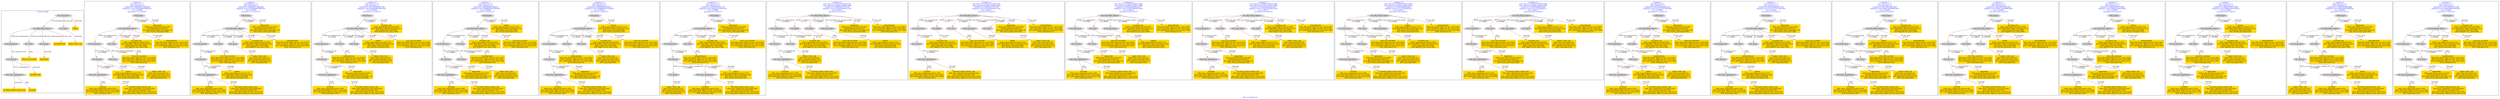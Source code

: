 digraph n0 {
fontcolor="blue"
remincross="true"
label="s08-s-17-edited.xml"
subgraph cluster_0 {
label="1-correct model"
n2[style="filled",color="white",fillcolor="lightgray",label="E12_Production1"];
n3[style="filled",color="white",fillcolor="lightgray",label="E21_Person1"];
n4[style="filled",color="white",fillcolor="lightgray",label="E82_Actor_Appellation1"];
n5[shape="plaintext",style="filled",fillcolor="gold",label="AUTHOR_URI"];
n6[style="filled",color="white",fillcolor="lightgray",label="E22_Man-Made_Object1"];
n7[style="filled",color="white",fillcolor="lightgray",label="E35_Title1"];
n8[style="filled",color="white",fillcolor="lightgray",label="E38_Image1"];
n9[shape="plaintext",style="filled",fillcolor="gold",label="DESCRIPTION"];
n10[style="filled",color="white",fillcolor="lightgray",label="E31_Document1"];
n11[style="filled",color="white",fillcolor="lightgray",label="E55_Type1"];
n12[shape="plaintext",style="filled",fillcolor="gold",label="VIDEO"];
n13[shape="plaintext",style="filled",fillcolor="gold",label="TITLE NO AUTHOR"];
n14[shape="plaintext",style="filled",fillcolor="gold",label="IMAGESRC"];
n15[shape="plaintext",style="filled",fillcolor="gold",label="VIDEO_TYPE_URI"];
n16[shape="plaintext",style="filled",fillcolor="gold",label="AUTHOR_APPELLATION_URI"];
n17[shape="plaintext",style="filled",fillcolor="gold",label="AUTHOR"];
}
subgraph cluster_1 {
label="candidate 0\nlink coherence:1.0\nnode coherence:1.0\nconfidence:0.30428544718800926\nmapping score:0.47642848239600305\ncost:13.99899\n-precision:0.71-recall:0.67"
n19[style="filled",color="white",fillcolor="lightgray",label="E12_Production1"];
n20[style="filled",color="white",fillcolor="lightgray",label="E21_Person1"];
n21[style="filled",color="white",fillcolor="lightgray",label="E55_Type1"];
n22[style="filled",color="white",fillcolor="lightgray",label="E82_Actor_Appellation1"];
n23[style="filled",color="white",fillcolor="lightgray",label="E22_Man-Made_Object1"];
n24[style="filled",color="white",fillcolor="lightgray",label="E35_Title1"];
n25[style="filled",color="white",fillcolor="lightgray",label="E38_Image1"];
n26[shape="plaintext",style="filled",fillcolor="gold",label="AUTHOR\n[E82_Actor_Appellation,label,0.339]\n[E22_Man-Made_Object,P3_has_note,0.256]\n[E73_Information_Object,P3_has_note,0.204]\n[E35_Title,label,0.201]"];
n27[shape="plaintext",style="filled",fillcolor="gold",label="AUTHOR_URI\n[E40_Legal_Body,classLink,0.678]\n[E22_Man-Made_Object,classLink,0.227]\n[E38_Image,classLink,0.049]\n[E30_Right,P3_has_note,0.046]"];
n28[shape="plaintext",style="filled",fillcolor="gold",label="DESCRIPTION\n[E22_Man-Made_Object,P3_has_note,0.301]\n[E33_Linguistic_Object,P3_has_note,0.28]\n[E73_Information_Object,P3_has_note,0.269]\n[E35_Title,label,0.15]"];
n29[shape="plaintext",style="filled",fillcolor="gold",label="VIDEO_TYPE_URI\n[E55_Type,classLink,0.47]\n[E74_Group,classLink,0.227]\n[E57_Material,classLink,0.213]\n[E55_Type,label,0.09]"];
n30[shape="plaintext",style="filled",fillcolor="gold",label="VIDEO\n[E40_Legal_Body,classLink,0.713]\n[E22_Man-Made_Object,classLink,0.218]\n[E38_Image,classLink,0.036]\n[E21_Person,classLink,0.033]"];
n31[shape="plaintext",style="filled",fillcolor="gold",label="IMAGESRC\n[E40_Legal_Body,classLink,0.593]\n[E38_Image,classLink,0.22]\n[E22_Man-Made_Object,classLink,0.16]\n[E21_Person,classLink,0.028]"];
n32[shape="plaintext",style="filled",fillcolor="gold",label="TITLE NO AUTHOR\n[E22_Man-Made_Object,P3_has_note,0.283]\n[E73_Information_Object,P3_has_note,0.252]\n[E33_Linguistic_Object,P3_has_note,0.245]\n[E35_Title,label,0.22]"];
n33[shape="plaintext",style="filled",fillcolor="gold",label="AUTHOR_APPELLATION_URI\n[E82_Actor_Appellation,classLink,0.624]\n[E21_Person,classLink,0.347]\n[E22_Man-Made_Object,P3_has_note,0.015]\n[E73_Information_Object,P3_has_note,0.013]"];
}
subgraph cluster_2 {
label="candidate 1\nlink coherence:1.0\nnode coherence:1.0\nconfidence:0.30428544718800926\nmapping score:0.47642848239600305\ncost:13.99904\n-precision:0.71-recall:0.67"
n35[style="filled",color="white",fillcolor="lightgray",label="E12_Production1"];
n36[style="filled",color="white",fillcolor="lightgray",label="E21_Person1"];
n37[style="filled",color="white",fillcolor="lightgray",label="E82_Actor_Appellation1"];
n38[style="filled",color="white",fillcolor="lightgray",label="E22_Man-Made_Object1"];
n39[style="filled",color="white",fillcolor="lightgray",label="E35_Title1"];
n40[style="filled",color="white",fillcolor="lightgray",label="E55_Type2"];
n41[style="filled",color="white",fillcolor="lightgray",label="E38_Image1"];
n42[shape="plaintext",style="filled",fillcolor="gold",label="AUTHOR\n[E82_Actor_Appellation,label,0.339]\n[E22_Man-Made_Object,P3_has_note,0.256]\n[E73_Information_Object,P3_has_note,0.204]\n[E35_Title,label,0.201]"];
n43[shape="plaintext",style="filled",fillcolor="gold",label="AUTHOR_URI\n[E40_Legal_Body,classLink,0.678]\n[E22_Man-Made_Object,classLink,0.227]\n[E38_Image,classLink,0.049]\n[E30_Right,P3_has_note,0.046]"];
n44[shape="plaintext",style="filled",fillcolor="gold",label="DESCRIPTION\n[E22_Man-Made_Object,P3_has_note,0.301]\n[E33_Linguistic_Object,P3_has_note,0.28]\n[E73_Information_Object,P3_has_note,0.269]\n[E35_Title,label,0.15]"];
n45[shape="plaintext",style="filled",fillcolor="gold",label="VIDEO_TYPE_URI\n[E55_Type,classLink,0.47]\n[E74_Group,classLink,0.227]\n[E57_Material,classLink,0.213]\n[E55_Type,label,0.09]"];
n46[shape="plaintext",style="filled",fillcolor="gold",label="VIDEO\n[E40_Legal_Body,classLink,0.713]\n[E22_Man-Made_Object,classLink,0.218]\n[E38_Image,classLink,0.036]\n[E21_Person,classLink,0.033]"];
n47[shape="plaintext",style="filled",fillcolor="gold",label="IMAGESRC\n[E40_Legal_Body,classLink,0.593]\n[E38_Image,classLink,0.22]\n[E22_Man-Made_Object,classLink,0.16]\n[E21_Person,classLink,0.028]"];
n48[shape="plaintext",style="filled",fillcolor="gold",label="TITLE NO AUTHOR\n[E22_Man-Made_Object,P3_has_note,0.283]\n[E73_Information_Object,P3_has_note,0.252]\n[E33_Linguistic_Object,P3_has_note,0.245]\n[E35_Title,label,0.22]"];
n49[shape="plaintext",style="filled",fillcolor="gold",label="AUTHOR_APPELLATION_URI\n[E82_Actor_Appellation,classLink,0.624]\n[E21_Person,classLink,0.347]\n[E22_Man-Made_Object,P3_has_note,0.015]\n[E73_Information_Object,P3_has_note,0.013]"];
}
subgraph cluster_3 {
label="candidate 10\nlink coherence:1.0\nnode coherence:1.0\nconfidence:0.27017839904567786\nmapping score:0.46505946634855927\ncost:13.99904\n-precision:0.5-recall:0.47"
n51[style="filled",color="white",fillcolor="lightgray",label="E12_Production1"];
n52[style="filled",color="white",fillcolor="lightgray",label="E21_Person1"];
n53[style="filled",color="white",fillcolor="lightgray",label="E82_Actor_Appellation1"];
n54[style="filled",color="white",fillcolor="lightgray",label="E22_Man-Made_Object1"];
n55[style="filled",color="white",fillcolor="lightgray",label="E35_Title1"];
n56[style="filled",color="white",fillcolor="lightgray",label="E55_Type2"];
n57[style="filled",color="white",fillcolor="lightgray",label="E38_Image1"];
n58[shape="plaintext",style="filled",fillcolor="gold",label="AUTHOR\n[E82_Actor_Appellation,label,0.339]\n[E22_Man-Made_Object,P3_has_note,0.256]\n[E73_Information_Object,P3_has_note,0.204]\n[E35_Title,label,0.201]"];
n59[shape="plaintext",style="filled",fillcolor="gold",label="VIDEO\n[E40_Legal_Body,classLink,0.713]\n[E22_Man-Made_Object,classLink,0.218]\n[E38_Image,classLink,0.036]\n[E21_Person,classLink,0.033]"];
n60[shape="plaintext",style="filled",fillcolor="gold",label="TITLE NO AUTHOR\n[E22_Man-Made_Object,P3_has_note,0.283]\n[E73_Information_Object,P3_has_note,0.252]\n[E33_Linguistic_Object,P3_has_note,0.245]\n[E35_Title,label,0.22]"];
n61[shape="plaintext",style="filled",fillcolor="gold",label="VIDEO_TYPE_URI\n[E55_Type,classLink,0.47]\n[E74_Group,classLink,0.227]\n[E57_Material,classLink,0.213]\n[E55_Type,label,0.09]"];
n62[shape="plaintext",style="filled",fillcolor="gold",label="IMAGESRC\n[E40_Legal_Body,classLink,0.593]\n[E38_Image,classLink,0.22]\n[E22_Man-Made_Object,classLink,0.16]\n[E21_Person,classLink,0.028]"];
n63[shape="plaintext",style="filled",fillcolor="gold",label="AUTHOR_URI\n[E40_Legal_Body,classLink,0.678]\n[E22_Man-Made_Object,classLink,0.227]\n[E38_Image,classLink,0.049]\n[E30_Right,P3_has_note,0.046]"];
n64[shape="plaintext",style="filled",fillcolor="gold",label="DESCRIPTION\n[E22_Man-Made_Object,P3_has_note,0.301]\n[E33_Linguistic_Object,P3_has_note,0.28]\n[E73_Information_Object,P3_has_note,0.269]\n[E35_Title,label,0.15]"];
n65[shape="plaintext",style="filled",fillcolor="gold",label="AUTHOR_APPELLATION_URI\n[E82_Actor_Appellation,classLink,0.624]\n[E21_Person,classLink,0.347]\n[E22_Man-Made_Object,P3_has_note,0.015]\n[E73_Information_Object,P3_has_note,0.013]"];
}
subgraph cluster_4 {
label="candidate 11\nlink coherence:1.0\nnode coherence:1.0\nconfidence:0.2696565080180815\nmapping score:0.46488550267269385\ncost:13.99899\n-precision:0.5-recall:0.47"
n67[style="filled",color="white",fillcolor="lightgray",label="E12_Production1"];
n68[style="filled",color="white",fillcolor="lightgray",label="E21_Person1"];
n69[style="filled",color="white",fillcolor="lightgray",label="E55_Type1"];
n70[style="filled",color="white",fillcolor="lightgray",label="E82_Actor_Appellation1"];
n71[style="filled",color="white",fillcolor="lightgray",label="E22_Man-Made_Object1"];
n72[style="filled",color="white",fillcolor="lightgray",label="E35_Title1"];
n73[style="filled",color="white",fillcolor="lightgray",label="E38_Image1"];
n74[shape="plaintext",style="filled",fillcolor="gold",label="AUTHOR\n[E82_Actor_Appellation,label,0.339]\n[E22_Man-Made_Object,P3_has_note,0.256]\n[E73_Information_Object,P3_has_note,0.204]\n[E35_Title,label,0.201]"];
n75[shape="plaintext",style="filled",fillcolor="gold",label="AUTHOR_URI\n[E40_Legal_Body,classLink,0.678]\n[E22_Man-Made_Object,classLink,0.227]\n[E38_Image,classLink,0.049]\n[E30_Right,P3_has_note,0.046]"];
n76[shape="plaintext",style="filled",fillcolor="gold",label="TITLE NO AUTHOR\n[E22_Man-Made_Object,P3_has_note,0.283]\n[E73_Information_Object,P3_has_note,0.252]\n[E33_Linguistic_Object,P3_has_note,0.245]\n[E35_Title,label,0.22]"];
n77[shape="plaintext",style="filled",fillcolor="gold",label="VIDEO_TYPE_URI\n[E55_Type,classLink,0.47]\n[E74_Group,classLink,0.227]\n[E57_Material,classLink,0.213]\n[E55_Type,label,0.09]"];
n78[shape="plaintext",style="filled",fillcolor="gold",label="IMAGESRC\n[E40_Legal_Body,classLink,0.593]\n[E38_Image,classLink,0.22]\n[E22_Man-Made_Object,classLink,0.16]\n[E21_Person,classLink,0.028]"];
n79[shape="plaintext",style="filled",fillcolor="gold",label="VIDEO\n[E40_Legal_Body,classLink,0.713]\n[E22_Man-Made_Object,classLink,0.218]\n[E38_Image,classLink,0.036]\n[E21_Person,classLink,0.033]"];
n80[shape="plaintext",style="filled",fillcolor="gold",label="DESCRIPTION\n[E22_Man-Made_Object,P3_has_note,0.301]\n[E33_Linguistic_Object,P3_has_note,0.28]\n[E73_Information_Object,P3_has_note,0.269]\n[E35_Title,label,0.15]"];
n81[shape="plaintext",style="filled",fillcolor="gold",label="AUTHOR_APPELLATION_URI\n[E82_Actor_Appellation,classLink,0.624]\n[E21_Person,classLink,0.347]\n[E22_Man-Made_Object,P3_has_note,0.015]\n[E73_Information_Object,P3_has_note,0.013]"];
}
subgraph cluster_5 {
label="candidate 12\nlink coherence:1.0\nnode coherence:1.0\nconfidence:0.2696565080180815\nmapping score:0.46488550267269385\ncost:13.99904\n-precision:0.5-recall:0.47"
n83[style="filled",color="white",fillcolor="lightgray",label="E12_Production1"];
n84[style="filled",color="white",fillcolor="lightgray",label="E21_Person1"];
n85[style="filled",color="white",fillcolor="lightgray",label="E82_Actor_Appellation1"];
n86[style="filled",color="white",fillcolor="lightgray",label="E22_Man-Made_Object1"];
n87[style="filled",color="white",fillcolor="lightgray",label="E35_Title1"];
n88[style="filled",color="white",fillcolor="lightgray",label="E55_Type2"];
n89[style="filled",color="white",fillcolor="lightgray",label="E38_Image1"];
n90[shape="plaintext",style="filled",fillcolor="gold",label="AUTHOR\n[E82_Actor_Appellation,label,0.339]\n[E22_Man-Made_Object,P3_has_note,0.256]\n[E73_Information_Object,P3_has_note,0.204]\n[E35_Title,label,0.201]"];
n91[shape="plaintext",style="filled",fillcolor="gold",label="AUTHOR_URI\n[E40_Legal_Body,classLink,0.678]\n[E22_Man-Made_Object,classLink,0.227]\n[E38_Image,classLink,0.049]\n[E30_Right,P3_has_note,0.046]"];
n92[shape="plaintext",style="filled",fillcolor="gold",label="TITLE NO AUTHOR\n[E22_Man-Made_Object,P3_has_note,0.283]\n[E73_Information_Object,P3_has_note,0.252]\n[E33_Linguistic_Object,P3_has_note,0.245]\n[E35_Title,label,0.22]"];
n93[shape="plaintext",style="filled",fillcolor="gold",label="VIDEO_TYPE_URI\n[E55_Type,classLink,0.47]\n[E74_Group,classLink,0.227]\n[E57_Material,classLink,0.213]\n[E55_Type,label,0.09]"];
n94[shape="plaintext",style="filled",fillcolor="gold",label="IMAGESRC\n[E40_Legal_Body,classLink,0.593]\n[E38_Image,classLink,0.22]\n[E22_Man-Made_Object,classLink,0.16]\n[E21_Person,classLink,0.028]"];
n95[shape="plaintext",style="filled",fillcolor="gold",label="VIDEO\n[E40_Legal_Body,classLink,0.713]\n[E22_Man-Made_Object,classLink,0.218]\n[E38_Image,classLink,0.036]\n[E21_Person,classLink,0.033]"];
n96[shape="plaintext",style="filled",fillcolor="gold",label="DESCRIPTION\n[E22_Man-Made_Object,P3_has_note,0.301]\n[E33_Linguistic_Object,P3_has_note,0.28]\n[E73_Information_Object,P3_has_note,0.269]\n[E35_Title,label,0.15]"];
n97[shape="plaintext",style="filled",fillcolor="gold",label="AUTHOR_APPELLATION_URI\n[E82_Actor_Appellation,classLink,0.624]\n[E21_Person,classLink,0.347]\n[E22_Man-Made_Object,P3_has_note,0.015]\n[E73_Information_Object,P3_has_note,0.013]"];
}
subgraph cluster_6 {
label="candidate 13\nlink coherence:1.0\nnode coherence:1.0\nconfidence:0.262930595822179\nmapping score:0.4626435319407263\ncost:13.99898\n-precision:0.5-recall:0.47"
n99[style="filled",color="white",fillcolor="lightgray",label="E12_Production1"];
n100[style="filled",color="white",fillcolor="lightgray",label="E21_Person1"];
n101[style="filled",color="white",fillcolor="lightgray",label="E74_Group1"];
n102[style="filled",color="white",fillcolor="lightgray",label="E82_Actor_Appellation1"];
n103[style="filled",color="white",fillcolor="lightgray",label="E22_Man-Made_Object1"];
n104[style="filled",color="white",fillcolor="lightgray",label="E35_Title1"];
n105[style="filled",color="white",fillcolor="lightgray",label="E38_Image1"];
n106[shape="plaintext",style="filled",fillcolor="gold",label="AUTHOR\n[E82_Actor_Appellation,label,0.339]\n[E22_Man-Made_Object,P3_has_note,0.256]\n[E73_Information_Object,P3_has_note,0.204]\n[E35_Title,label,0.201]"];
n107[shape="plaintext",style="filled",fillcolor="gold",label="AUTHOR_URI\n[E40_Legal_Body,classLink,0.678]\n[E22_Man-Made_Object,classLink,0.227]\n[E38_Image,classLink,0.049]\n[E30_Right,P3_has_note,0.046]"];
n108[shape="plaintext",style="filled",fillcolor="gold",label="TITLE NO AUTHOR\n[E22_Man-Made_Object,P3_has_note,0.283]\n[E73_Information_Object,P3_has_note,0.252]\n[E33_Linguistic_Object,P3_has_note,0.245]\n[E35_Title,label,0.22]"];
n109[shape="plaintext",style="filled",fillcolor="gold",label="VIDEO\n[E40_Legal_Body,classLink,0.713]\n[E22_Man-Made_Object,classLink,0.218]\n[E38_Image,classLink,0.036]\n[E21_Person,classLink,0.033]"];
n110[shape="plaintext",style="filled",fillcolor="gold",label="IMAGESRC\n[E40_Legal_Body,classLink,0.593]\n[E38_Image,classLink,0.22]\n[E22_Man-Made_Object,classLink,0.16]\n[E21_Person,classLink,0.028]"];
n111[shape="plaintext",style="filled",fillcolor="gold",label="DESCRIPTION\n[E22_Man-Made_Object,P3_has_note,0.301]\n[E33_Linguistic_Object,P3_has_note,0.28]\n[E73_Information_Object,P3_has_note,0.269]\n[E35_Title,label,0.15]"];
n112[shape="plaintext",style="filled",fillcolor="gold",label="VIDEO_TYPE_URI\n[E55_Type,classLink,0.47]\n[E74_Group,classLink,0.227]\n[E57_Material,classLink,0.213]\n[E55_Type,label,0.09]"];
n113[shape="plaintext",style="filled",fillcolor="gold",label="AUTHOR_APPELLATION_URI\n[E82_Actor_Appellation,classLink,0.624]\n[E21_Person,classLink,0.347]\n[E22_Man-Made_Object,P3_has_note,0.015]\n[E73_Information_Object,P3_has_note,0.013]"];
}
subgraph cluster_7 {
label="candidate 14\nlink coherence:0.9333333333333333\nnode coherence:0.9285714285714286\nconfidence:0.3590516677597194\nmapping score:0.47087436544371597\ncost:14.99912\n-precision:0.6-recall:0.6"
n115[style="filled",color="white",fillcolor="lightgray",label="E12_Production1"];
n116[style="filled",color="white",fillcolor="lightgray",label="E21_Person1"];
n117[style="filled",color="white",fillcolor="lightgray",label="E55_Type1"];
n118[style="filled",color="white",fillcolor="lightgray",label="E82_Actor_Appellation1"];
n119[style="filled",color="white",fillcolor="lightgray",label="E22_Man-Made_Object1"];
n120[style="filled",color="white",fillcolor="lightgray",label="E30_Right1"];
n121[style="filled",color="white",fillcolor="lightgray",label="E35_Title1"];
n122[style="filled",color="white",fillcolor="lightgray",label="E40_Legal_Body1"];
n123[shape="plaintext",style="filled",fillcolor="gold",label="AUTHOR\n[E82_Actor_Appellation,label,0.339]\n[E22_Man-Made_Object,P3_has_note,0.256]\n[E73_Information_Object,P3_has_note,0.204]\n[E35_Title,label,0.201]"];
n124[shape="plaintext",style="filled",fillcolor="gold",label="IMAGESRC\n[E40_Legal_Body,classLink,0.593]\n[E38_Image,classLink,0.22]\n[E22_Man-Made_Object,classLink,0.16]\n[E21_Person,classLink,0.028]"];
n125[shape="plaintext",style="filled",fillcolor="gold",label="DESCRIPTION\n[E22_Man-Made_Object,P3_has_note,0.301]\n[E33_Linguistic_Object,P3_has_note,0.28]\n[E73_Information_Object,P3_has_note,0.269]\n[E35_Title,label,0.15]"];
n126[shape="plaintext",style="filled",fillcolor="gold",label="AUTHOR_URI\n[E40_Legal_Body,classLink,0.678]\n[E22_Man-Made_Object,classLink,0.227]\n[E38_Image,classLink,0.049]\n[E30_Right,P3_has_note,0.046]"];
n127[shape="plaintext",style="filled",fillcolor="gold",label="VIDEO_TYPE_URI\n[E55_Type,classLink,0.47]\n[E74_Group,classLink,0.227]\n[E57_Material,classLink,0.213]\n[E55_Type,label,0.09]"];
n128[shape="plaintext",style="filled",fillcolor="gold",label="VIDEO\n[E40_Legal_Body,classLink,0.713]\n[E22_Man-Made_Object,classLink,0.218]\n[E38_Image,classLink,0.036]\n[E21_Person,classLink,0.033]"];
n129[shape="plaintext",style="filled",fillcolor="gold",label="TITLE NO AUTHOR\n[E22_Man-Made_Object,P3_has_note,0.283]\n[E73_Information_Object,P3_has_note,0.252]\n[E33_Linguistic_Object,P3_has_note,0.245]\n[E35_Title,label,0.22]"];
n130[shape="plaintext",style="filled",fillcolor="gold",label="AUTHOR_APPELLATION_URI\n[E82_Actor_Appellation,classLink,0.624]\n[E21_Person,classLink,0.347]\n[E22_Man-Made_Object,P3_has_note,0.015]\n[E73_Information_Object,P3_has_note,0.013]"];
}
subgraph cluster_8 {
label="candidate 15\nlink coherence:0.9333333333333333\nnode coherence:0.9285714285714286\nconfidence:0.3590516677597194\nmapping score:0.47087436544371597\ncost:14.99917\n-precision:0.6-recall:0.6"
n132[style="filled",color="white",fillcolor="lightgray",label="E12_Production1"];
n133[style="filled",color="white",fillcolor="lightgray",label="E21_Person1"];
n134[style="filled",color="white",fillcolor="lightgray",label="E82_Actor_Appellation1"];
n135[style="filled",color="white",fillcolor="lightgray",label="E22_Man-Made_Object1"];
n136[style="filled",color="white",fillcolor="lightgray",label="E30_Right1"];
n137[style="filled",color="white",fillcolor="lightgray",label="E35_Title1"];
n138[style="filled",color="white",fillcolor="lightgray",label="E40_Legal_Body1"];
n139[style="filled",color="white",fillcolor="lightgray",label="E55_Type2"];
n140[shape="plaintext",style="filled",fillcolor="gold",label="AUTHOR\n[E82_Actor_Appellation,label,0.339]\n[E22_Man-Made_Object,P3_has_note,0.256]\n[E73_Information_Object,P3_has_note,0.204]\n[E35_Title,label,0.201]"];
n141[shape="plaintext",style="filled",fillcolor="gold",label="IMAGESRC\n[E40_Legal_Body,classLink,0.593]\n[E38_Image,classLink,0.22]\n[E22_Man-Made_Object,classLink,0.16]\n[E21_Person,classLink,0.028]"];
n142[shape="plaintext",style="filled",fillcolor="gold",label="DESCRIPTION\n[E22_Man-Made_Object,P3_has_note,0.301]\n[E33_Linguistic_Object,P3_has_note,0.28]\n[E73_Information_Object,P3_has_note,0.269]\n[E35_Title,label,0.15]"];
n143[shape="plaintext",style="filled",fillcolor="gold",label="AUTHOR_URI\n[E40_Legal_Body,classLink,0.678]\n[E22_Man-Made_Object,classLink,0.227]\n[E38_Image,classLink,0.049]\n[E30_Right,P3_has_note,0.046]"];
n144[shape="plaintext",style="filled",fillcolor="gold",label="VIDEO_TYPE_URI\n[E55_Type,classLink,0.47]\n[E74_Group,classLink,0.227]\n[E57_Material,classLink,0.213]\n[E55_Type,label,0.09]"];
n145[shape="plaintext",style="filled",fillcolor="gold",label="VIDEO\n[E40_Legal_Body,classLink,0.713]\n[E22_Man-Made_Object,classLink,0.218]\n[E38_Image,classLink,0.036]\n[E21_Person,classLink,0.033]"];
n146[shape="plaintext",style="filled",fillcolor="gold",label="TITLE NO AUTHOR\n[E22_Man-Made_Object,P3_has_note,0.283]\n[E73_Information_Object,P3_has_note,0.252]\n[E33_Linguistic_Object,P3_has_note,0.245]\n[E35_Title,label,0.22]"];
n147[shape="plaintext",style="filled",fillcolor="gold",label="AUTHOR_APPELLATION_URI\n[E82_Actor_Appellation,classLink,0.624]\n[E21_Person,classLink,0.347]\n[E22_Man-Made_Object,P3_has_note,0.015]\n[E73_Information_Object,P3_has_note,0.013]"];
}
subgraph cluster_9 {
label="candidate 16\nlink coherence:0.9285714285714286\nnode coherence:0.9285714285714286\nconfidence:0.36524209020222675\nmapping score:0.47293783959121843\ncost:13.99912\n-precision:0.64-recall:0.6"
n149[style="filled",color="white",fillcolor="lightgray",label="E12_Production1"];
n150[style="filled",color="white",fillcolor="lightgray",label="E21_Person1"];
n151[style="filled",color="white",fillcolor="lightgray",label="E55_Type1"];
n152[style="filled",color="white",fillcolor="lightgray",label="E82_Actor_Appellation1"];
n153[style="filled",color="white",fillcolor="lightgray",label="E22_Man-Made_Object1"];
n154[style="filled",color="white",fillcolor="lightgray",label="E35_Title1"];
n155[style="filled",color="white",fillcolor="lightgray",label="E40_Legal_Body1"];
n156[shape="plaintext",style="filled",fillcolor="gold",label="AUTHOR\n[E82_Actor_Appellation,label,0.339]\n[E22_Man-Made_Object,P3_has_note,0.256]\n[E73_Information_Object,P3_has_note,0.204]\n[E35_Title,label,0.201]"];
n157[shape="plaintext",style="filled",fillcolor="gold",label="AUTHOR_URI\n[E40_Legal_Body,classLink,0.678]\n[E22_Man-Made_Object,classLink,0.227]\n[E38_Image,classLink,0.049]\n[E30_Right,P3_has_note,0.046]"];
n158[shape="plaintext",style="filled",fillcolor="gold",label="DESCRIPTION\n[E22_Man-Made_Object,P3_has_note,0.301]\n[E33_Linguistic_Object,P3_has_note,0.28]\n[E73_Information_Object,P3_has_note,0.269]\n[E35_Title,label,0.15]"];
n159[shape="plaintext",style="filled",fillcolor="gold",label="VIDEO_TYPE_URI\n[E55_Type,classLink,0.47]\n[E74_Group,classLink,0.227]\n[E57_Material,classLink,0.213]\n[E55_Type,label,0.09]"];
n160[shape="plaintext",style="filled",fillcolor="gold",label="IMAGESRC\n[E40_Legal_Body,classLink,0.593]\n[E38_Image,classLink,0.22]\n[E22_Man-Made_Object,classLink,0.16]\n[E21_Person,classLink,0.028]"];
n161[shape="plaintext",style="filled",fillcolor="gold",label="VIDEO\n[E40_Legal_Body,classLink,0.713]\n[E22_Man-Made_Object,classLink,0.218]\n[E38_Image,classLink,0.036]\n[E21_Person,classLink,0.033]"];
n162[shape="plaintext",style="filled",fillcolor="gold",label="TITLE NO AUTHOR\n[E22_Man-Made_Object,P3_has_note,0.283]\n[E73_Information_Object,P3_has_note,0.252]\n[E33_Linguistic_Object,P3_has_note,0.245]\n[E35_Title,label,0.22]"];
n163[shape="plaintext",style="filled",fillcolor="gold",label="AUTHOR_APPELLATION_URI\n[E82_Actor_Appellation,classLink,0.624]\n[E21_Person,classLink,0.347]\n[E22_Man-Made_Object,P3_has_note,0.015]\n[E73_Information_Object,P3_has_note,0.013]"];
}
subgraph cluster_10 {
label="candidate 17\nlink coherence:0.9285714285714286\nnode coherence:0.9285714285714286\nconfidence:0.36524209020222675\nmapping score:0.47293783959121843\ncost:13.99917\n-precision:0.64-recall:0.6"
n165[style="filled",color="white",fillcolor="lightgray",label="E12_Production1"];
n166[style="filled",color="white",fillcolor="lightgray",label="E21_Person1"];
n167[style="filled",color="white",fillcolor="lightgray",label="E82_Actor_Appellation1"];
n168[style="filled",color="white",fillcolor="lightgray",label="E22_Man-Made_Object1"];
n169[style="filled",color="white",fillcolor="lightgray",label="E35_Title1"];
n170[style="filled",color="white",fillcolor="lightgray",label="E40_Legal_Body1"];
n171[style="filled",color="white",fillcolor="lightgray",label="E55_Type2"];
n172[shape="plaintext",style="filled",fillcolor="gold",label="AUTHOR\n[E82_Actor_Appellation,label,0.339]\n[E22_Man-Made_Object,P3_has_note,0.256]\n[E73_Information_Object,P3_has_note,0.204]\n[E35_Title,label,0.201]"];
n173[shape="plaintext",style="filled",fillcolor="gold",label="AUTHOR_URI\n[E40_Legal_Body,classLink,0.678]\n[E22_Man-Made_Object,classLink,0.227]\n[E38_Image,classLink,0.049]\n[E30_Right,P3_has_note,0.046]"];
n174[shape="plaintext",style="filled",fillcolor="gold",label="DESCRIPTION\n[E22_Man-Made_Object,P3_has_note,0.301]\n[E33_Linguistic_Object,P3_has_note,0.28]\n[E73_Information_Object,P3_has_note,0.269]\n[E35_Title,label,0.15]"];
n175[shape="plaintext",style="filled",fillcolor="gold",label="VIDEO_TYPE_URI\n[E55_Type,classLink,0.47]\n[E74_Group,classLink,0.227]\n[E57_Material,classLink,0.213]\n[E55_Type,label,0.09]"];
n176[shape="plaintext",style="filled",fillcolor="gold",label="IMAGESRC\n[E40_Legal_Body,classLink,0.593]\n[E38_Image,classLink,0.22]\n[E22_Man-Made_Object,classLink,0.16]\n[E21_Person,classLink,0.028]"];
n177[shape="plaintext",style="filled",fillcolor="gold",label="VIDEO\n[E40_Legal_Body,classLink,0.713]\n[E22_Man-Made_Object,classLink,0.218]\n[E38_Image,classLink,0.036]\n[E21_Person,classLink,0.033]"];
n178[shape="plaintext",style="filled",fillcolor="gold",label="TITLE NO AUTHOR\n[E22_Man-Made_Object,P3_has_note,0.283]\n[E73_Information_Object,P3_has_note,0.252]\n[E33_Linguistic_Object,P3_has_note,0.245]\n[E35_Title,label,0.22]"];
n179[shape="plaintext",style="filled",fillcolor="gold",label="AUTHOR_APPELLATION_URI\n[E82_Actor_Appellation,classLink,0.624]\n[E21_Person,classLink,0.347]\n[E22_Man-Made_Object,P3_has_note,0.015]\n[E73_Information_Object,P3_has_note,0.013]"];
}
subgraph cluster_11 {
label="candidate 18\nlink coherence:0.9285714285714286\nnode coherence:0.9285714285714286\nconfidence:0.3597658698409466\nmapping score:0.471112432804125\ncost:13.99912\n-precision:0.64-recall:0.6"
n181[style="filled",color="white",fillcolor="lightgray",label="E12_Production1"];
n182[style="filled",color="white",fillcolor="lightgray",label="E21_Person1"];
n183[style="filled",color="white",fillcolor="lightgray",label="E55_Type1"];
n184[style="filled",color="white",fillcolor="lightgray",label="E82_Actor_Appellation1"];
n185[style="filled",color="white",fillcolor="lightgray",label="E22_Man-Made_Object1"];
n186[style="filled",color="white",fillcolor="lightgray",label="E35_Title1"];
n187[style="filled",color="white",fillcolor="lightgray",label="E40_Legal_Body1"];
n188[shape="plaintext",style="filled",fillcolor="gold",label="AUTHOR\n[E82_Actor_Appellation,label,0.339]\n[E22_Man-Made_Object,P3_has_note,0.256]\n[E73_Information_Object,P3_has_note,0.204]\n[E35_Title,label,0.201]"];
n189[shape="plaintext",style="filled",fillcolor="gold",label="VIDEO\n[E40_Legal_Body,classLink,0.713]\n[E22_Man-Made_Object,classLink,0.218]\n[E38_Image,classLink,0.036]\n[E21_Person,classLink,0.033]"];
n190[shape="plaintext",style="filled",fillcolor="gold",label="DESCRIPTION\n[E22_Man-Made_Object,P3_has_note,0.301]\n[E33_Linguistic_Object,P3_has_note,0.28]\n[E73_Information_Object,P3_has_note,0.269]\n[E35_Title,label,0.15]"];
n191[shape="plaintext",style="filled",fillcolor="gold",label="VIDEO_TYPE_URI\n[E55_Type,classLink,0.47]\n[E74_Group,classLink,0.227]\n[E57_Material,classLink,0.213]\n[E55_Type,label,0.09]"];
n192[shape="plaintext",style="filled",fillcolor="gold",label="IMAGESRC\n[E40_Legal_Body,classLink,0.593]\n[E38_Image,classLink,0.22]\n[E22_Man-Made_Object,classLink,0.16]\n[E21_Person,classLink,0.028]"];
n193[shape="plaintext",style="filled",fillcolor="gold",label="AUTHOR_URI\n[E40_Legal_Body,classLink,0.678]\n[E22_Man-Made_Object,classLink,0.227]\n[E38_Image,classLink,0.049]\n[E30_Right,P3_has_note,0.046]"];
n194[shape="plaintext",style="filled",fillcolor="gold",label="TITLE NO AUTHOR\n[E22_Man-Made_Object,P3_has_note,0.283]\n[E73_Information_Object,P3_has_note,0.252]\n[E33_Linguistic_Object,P3_has_note,0.245]\n[E35_Title,label,0.22]"];
n195[shape="plaintext",style="filled",fillcolor="gold",label="AUTHOR_APPELLATION_URI\n[E82_Actor_Appellation,classLink,0.624]\n[E21_Person,classLink,0.347]\n[E22_Man-Made_Object,P3_has_note,0.015]\n[E73_Information_Object,P3_has_note,0.013]"];
}
subgraph cluster_12 {
label="candidate 19\nlink coherence:0.9285714285714286\nnode coherence:0.9285714285714286\nconfidence:0.3597658698409466\nmapping score:0.471112432804125\ncost:13.99917\n-precision:0.64-recall:0.6"
n197[style="filled",color="white",fillcolor="lightgray",label="E12_Production1"];
n198[style="filled",color="white",fillcolor="lightgray",label="E21_Person1"];
n199[style="filled",color="white",fillcolor="lightgray",label="E82_Actor_Appellation1"];
n200[style="filled",color="white",fillcolor="lightgray",label="E22_Man-Made_Object1"];
n201[style="filled",color="white",fillcolor="lightgray",label="E35_Title1"];
n202[style="filled",color="white",fillcolor="lightgray",label="E40_Legal_Body1"];
n203[style="filled",color="white",fillcolor="lightgray",label="E55_Type2"];
n204[shape="plaintext",style="filled",fillcolor="gold",label="AUTHOR\n[E82_Actor_Appellation,label,0.339]\n[E22_Man-Made_Object,P3_has_note,0.256]\n[E73_Information_Object,P3_has_note,0.204]\n[E35_Title,label,0.201]"];
n205[shape="plaintext",style="filled",fillcolor="gold",label="VIDEO\n[E40_Legal_Body,classLink,0.713]\n[E22_Man-Made_Object,classLink,0.218]\n[E38_Image,classLink,0.036]\n[E21_Person,classLink,0.033]"];
n206[shape="plaintext",style="filled",fillcolor="gold",label="DESCRIPTION\n[E22_Man-Made_Object,P3_has_note,0.301]\n[E33_Linguistic_Object,P3_has_note,0.28]\n[E73_Information_Object,P3_has_note,0.269]\n[E35_Title,label,0.15]"];
n207[shape="plaintext",style="filled",fillcolor="gold",label="VIDEO_TYPE_URI\n[E55_Type,classLink,0.47]\n[E74_Group,classLink,0.227]\n[E57_Material,classLink,0.213]\n[E55_Type,label,0.09]"];
n208[shape="plaintext",style="filled",fillcolor="gold",label="IMAGESRC\n[E40_Legal_Body,classLink,0.593]\n[E38_Image,classLink,0.22]\n[E22_Man-Made_Object,classLink,0.16]\n[E21_Person,classLink,0.028]"];
n209[shape="plaintext",style="filled",fillcolor="gold",label="AUTHOR_URI\n[E40_Legal_Body,classLink,0.678]\n[E22_Man-Made_Object,classLink,0.227]\n[E38_Image,classLink,0.049]\n[E30_Right,P3_has_note,0.046]"];
n210[shape="plaintext",style="filled",fillcolor="gold",label="TITLE NO AUTHOR\n[E22_Man-Made_Object,P3_has_note,0.283]\n[E73_Information_Object,P3_has_note,0.252]\n[E33_Linguistic_Object,P3_has_note,0.245]\n[E35_Title,label,0.22]"];
n211[shape="plaintext",style="filled",fillcolor="gold",label="AUTHOR_APPELLATION_URI\n[E82_Actor_Appellation,classLink,0.624]\n[E21_Person,classLink,0.347]\n[E22_Man-Made_Object,P3_has_note,0.015]\n[E73_Information_Object,P3_has_note,0.013]"];
}
subgraph cluster_13 {
label="candidate 2\nlink coherence:1.0\nnode coherence:1.0\nconfidence:0.29331816640810143\nmapping score:0.47277272213603383\ncost:13.99899\n-precision:0.57-recall:0.53"
n213[style="filled",color="white",fillcolor="lightgray",label="E12_Production1"];
n214[style="filled",color="white",fillcolor="lightgray",label="E21_Person1"];
n215[style="filled",color="white",fillcolor="lightgray",label="E55_Type1"];
n216[style="filled",color="white",fillcolor="lightgray",label="E82_Actor_Appellation1"];
n217[style="filled",color="white",fillcolor="lightgray",label="E22_Man-Made_Object1"];
n218[style="filled",color="white",fillcolor="lightgray",label="E35_Title1"];
n219[style="filled",color="white",fillcolor="lightgray",label="E38_Image1"];
n220[shape="plaintext",style="filled",fillcolor="gold",label="AUTHOR\n[E82_Actor_Appellation,label,0.339]\n[E22_Man-Made_Object,P3_has_note,0.256]\n[E73_Information_Object,P3_has_note,0.204]\n[E35_Title,label,0.201]"];
n221[shape="plaintext",style="filled",fillcolor="gold",label="AUTHOR_URI\n[E40_Legal_Body,classLink,0.678]\n[E22_Man-Made_Object,classLink,0.227]\n[E38_Image,classLink,0.049]\n[E30_Right,P3_has_note,0.046]"];
n222[shape="plaintext",style="filled",fillcolor="gold",label="TITLE NO AUTHOR\n[E22_Man-Made_Object,P3_has_note,0.283]\n[E73_Information_Object,P3_has_note,0.252]\n[E33_Linguistic_Object,P3_has_note,0.245]\n[E35_Title,label,0.22]"];
n223[shape="plaintext",style="filled",fillcolor="gold",label="VIDEO_TYPE_URI\n[E55_Type,classLink,0.47]\n[E74_Group,classLink,0.227]\n[E57_Material,classLink,0.213]\n[E55_Type,label,0.09]"];
n224[shape="plaintext",style="filled",fillcolor="gold",label="VIDEO\n[E40_Legal_Body,classLink,0.713]\n[E22_Man-Made_Object,classLink,0.218]\n[E38_Image,classLink,0.036]\n[E21_Person,classLink,0.033]"];
n225[shape="plaintext",style="filled",fillcolor="gold",label="IMAGESRC\n[E40_Legal_Body,classLink,0.593]\n[E38_Image,classLink,0.22]\n[E22_Man-Made_Object,classLink,0.16]\n[E21_Person,classLink,0.028]"];
n226[shape="plaintext",style="filled",fillcolor="gold",label="DESCRIPTION\n[E22_Man-Made_Object,P3_has_note,0.301]\n[E33_Linguistic_Object,P3_has_note,0.28]\n[E73_Information_Object,P3_has_note,0.269]\n[E35_Title,label,0.15]"];
n227[shape="plaintext",style="filled",fillcolor="gold",label="AUTHOR_APPELLATION_URI\n[E82_Actor_Appellation,classLink,0.624]\n[E21_Person,classLink,0.347]\n[E22_Man-Made_Object,P3_has_note,0.015]\n[E73_Information_Object,P3_has_note,0.013]"];
}
subgraph cluster_14 {
label="candidate 3\nlink coherence:1.0\nnode coherence:1.0\nconfidence:0.29331816640810143\nmapping score:0.47277272213603383\ncost:13.99904\n-precision:0.57-recall:0.53"
n229[style="filled",color="white",fillcolor="lightgray",label="E12_Production1"];
n230[style="filled",color="white",fillcolor="lightgray",label="E21_Person1"];
n231[style="filled",color="white",fillcolor="lightgray",label="E82_Actor_Appellation1"];
n232[style="filled",color="white",fillcolor="lightgray",label="E22_Man-Made_Object1"];
n233[style="filled",color="white",fillcolor="lightgray",label="E35_Title1"];
n234[style="filled",color="white",fillcolor="lightgray",label="E55_Type2"];
n235[style="filled",color="white",fillcolor="lightgray",label="E38_Image1"];
n236[shape="plaintext",style="filled",fillcolor="gold",label="AUTHOR\n[E82_Actor_Appellation,label,0.339]\n[E22_Man-Made_Object,P3_has_note,0.256]\n[E73_Information_Object,P3_has_note,0.204]\n[E35_Title,label,0.201]"];
n237[shape="plaintext",style="filled",fillcolor="gold",label="AUTHOR_URI\n[E40_Legal_Body,classLink,0.678]\n[E22_Man-Made_Object,classLink,0.227]\n[E38_Image,classLink,0.049]\n[E30_Right,P3_has_note,0.046]"];
n238[shape="plaintext",style="filled",fillcolor="gold",label="TITLE NO AUTHOR\n[E22_Man-Made_Object,P3_has_note,0.283]\n[E73_Information_Object,P3_has_note,0.252]\n[E33_Linguistic_Object,P3_has_note,0.245]\n[E35_Title,label,0.22]"];
n239[shape="plaintext",style="filled",fillcolor="gold",label="VIDEO_TYPE_URI\n[E55_Type,classLink,0.47]\n[E74_Group,classLink,0.227]\n[E57_Material,classLink,0.213]\n[E55_Type,label,0.09]"];
n240[shape="plaintext",style="filled",fillcolor="gold",label="VIDEO\n[E40_Legal_Body,classLink,0.713]\n[E22_Man-Made_Object,classLink,0.218]\n[E38_Image,classLink,0.036]\n[E21_Person,classLink,0.033]"];
n241[shape="plaintext",style="filled",fillcolor="gold",label="IMAGESRC\n[E40_Legal_Body,classLink,0.593]\n[E38_Image,classLink,0.22]\n[E22_Man-Made_Object,classLink,0.16]\n[E21_Person,classLink,0.028]"];
n242[shape="plaintext",style="filled",fillcolor="gold",label="DESCRIPTION\n[E22_Man-Made_Object,P3_has_note,0.301]\n[E33_Linguistic_Object,P3_has_note,0.28]\n[E73_Information_Object,P3_has_note,0.269]\n[E35_Title,label,0.15]"];
n243[shape="plaintext",style="filled",fillcolor="gold",label="AUTHOR_APPELLATION_URI\n[E82_Actor_Appellation,classLink,0.624]\n[E21_Person,classLink,0.347]\n[E22_Man-Made_Object,P3_has_note,0.015]\n[E73_Information_Object,P3_has_note,0.013]"];
}
subgraph cluster_15 {
label="candidate 4\nlink coherence:1.0\nnode coherence:1.0\nconfidence:0.2811456798255857\nmapping score:0.46871522660852855\ncost:13.99899\n-precision:0.64-recall:0.6"
n245[style="filled",color="white",fillcolor="lightgray",label="E12_Production1"];
n246[style="filled",color="white",fillcolor="lightgray",label="E21_Person1"];
n247[style="filled",color="white",fillcolor="lightgray",label="E55_Type1"];
n248[style="filled",color="white",fillcolor="lightgray",label="E82_Actor_Appellation1"];
n249[style="filled",color="white",fillcolor="lightgray",label="E22_Man-Made_Object1"];
n250[style="filled",color="white",fillcolor="lightgray",label="E35_Title1"];
n251[style="filled",color="white",fillcolor="lightgray",label="E38_Image1"];
n252[shape="plaintext",style="filled",fillcolor="gold",label="AUTHOR\n[E82_Actor_Appellation,label,0.339]\n[E22_Man-Made_Object,P3_has_note,0.256]\n[E73_Information_Object,P3_has_note,0.204]\n[E35_Title,label,0.201]"];
n253[shape="plaintext",style="filled",fillcolor="gold",label="VIDEO\n[E40_Legal_Body,classLink,0.713]\n[E22_Man-Made_Object,classLink,0.218]\n[E38_Image,classLink,0.036]\n[E21_Person,classLink,0.033]"];
n254[shape="plaintext",style="filled",fillcolor="gold",label="DESCRIPTION\n[E22_Man-Made_Object,P3_has_note,0.301]\n[E33_Linguistic_Object,P3_has_note,0.28]\n[E73_Information_Object,P3_has_note,0.269]\n[E35_Title,label,0.15]"];
n255[shape="plaintext",style="filled",fillcolor="gold",label="VIDEO_TYPE_URI\n[E55_Type,classLink,0.47]\n[E74_Group,classLink,0.227]\n[E57_Material,classLink,0.213]\n[E55_Type,label,0.09]"];
n256[shape="plaintext",style="filled",fillcolor="gold",label="IMAGESRC\n[E40_Legal_Body,classLink,0.593]\n[E38_Image,classLink,0.22]\n[E22_Man-Made_Object,classLink,0.16]\n[E21_Person,classLink,0.028]"];
n257[shape="plaintext",style="filled",fillcolor="gold",label="AUTHOR_URI\n[E40_Legal_Body,classLink,0.678]\n[E22_Man-Made_Object,classLink,0.227]\n[E38_Image,classLink,0.049]\n[E30_Right,P3_has_note,0.046]"];
n258[shape="plaintext",style="filled",fillcolor="gold",label="TITLE NO AUTHOR\n[E22_Man-Made_Object,P3_has_note,0.283]\n[E73_Information_Object,P3_has_note,0.252]\n[E33_Linguistic_Object,P3_has_note,0.245]\n[E35_Title,label,0.22]"];
n259[shape="plaintext",style="filled",fillcolor="gold",label="AUTHOR_APPELLATION_URI\n[E82_Actor_Appellation,classLink,0.624]\n[E21_Person,classLink,0.347]\n[E22_Man-Made_Object,P3_has_note,0.015]\n[E73_Information_Object,P3_has_note,0.013]"];
}
subgraph cluster_16 {
label="candidate 5\nlink coherence:1.0\nnode coherence:1.0\nconfidence:0.2811456798255857\nmapping score:0.46871522660852855\ncost:13.99904\n-precision:0.64-recall:0.6"
n261[style="filled",color="white",fillcolor="lightgray",label="E12_Production1"];
n262[style="filled",color="white",fillcolor="lightgray",label="E21_Person1"];
n263[style="filled",color="white",fillcolor="lightgray",label="E82_Actor_Appellation1"];
n264[style="filled",color="white",fillcolor="lightgray",label="E22_Man-Made_Object1"];
n265[style="filled",color="white",fillcolor="lightgray",label="E35_Title1"];
n266[style="filled",color="white",fillcolor="lightgray",label="E55_Type2"];
n267[style="filled",color="white",fillcolor="lightgray",label="E38_Image1"];
n268[shape="plaintext",style="filled",fillcolor="gold",label="AUTHOR\n[E82_Actor_Appellation,label,0.339]\n[E22_Man-Made_Object,P3_has_note,0.256]\n[E73_Information_Object,P3_has_note,0.204]\n[E35_Title,label,0.201]"];
n269[shape="plaintext",style="filled",fillcolor="gold",label="VIDEO\n[E40_Legal_Body,classLink,0.713]\n[E22_Man-Made_Object,classLink,0.218]\n[E38_Image,classLink,0.036]\n[E21_Person,classLink,0.033]"];
n270[shape="plaintext",style="filled",fillcolor="gold",label="DESCRIPTION\n[E22_Man-Made_Object,P3_has_note,0.301]\n[E33_Linguistic_Object,P3_has_note,0.28]\n[E73_Information_Object,P3_has_note,0.269]\n[E35_Title,label,0.15]"];
n271[shape="plaintext",style="filled",fillcolor="gold",label="VIDEO_TYPE_URI\n[E55_Type,classLink,0.47]\n[E74_Group,classLink,0.227]\n[E57_Material,classLink,0.213]\n[E55_Type,label,0.09]"];
n272[shape="plaintext",style="filled",fillcolor="gold",label="IMAGESRC\n[E40_Legal_Body,classLink,0.593]\n[E38_Image,classLink,0.22]\n[E22_Man-Made_Object,classLink,0.16]\n[E21_Person,classLink,0.028]"];
n273[shape="plaintext",style="filled",fillcolor="gold",label="AUTHOR_URI\n[E40_Legal_Body,classLink,0.678]\n[E22_Man-Made_Object,classLink,0.227]\n[E38_Image,classLink,0.049]\n[E30_Right,P3_has_note,0.046]"];
n274[shape="plaintext",style="filled",fillcolor="gold",label="TITLE NO AUTHOR\n[E22_Man-Made_Object,P3_has_note,0.283]\n[E73_Information_Object,P3_has_note,0.252]\n[E33_Linguistic_Object,P3_has_note,0.245]\n[E35_Title,label,0.22]"];
n275[shape="plaintext",style="filled",fillcolor="gold",label="AUTHOR_APPELLATION_URI\n[E82_Actor_Appellation,classLink,0.624]\n[E21_Person,classLink,0.347]\n[E22_Man-Made_Object,P3_has_note,0.015]\n[E73_Information_Object,P3_has_note,0.013]"];
}
subgraph cluster_17 {
label="candidate 6\nlink coherence:1.0\nnode coherence:1.0\nconfidence:0.2806237887979893\nmapping score:0.4685412629326631\ncost:13.99899\n-precision:0.64-recall:0.6"
n277[style="filled",color="white",fillcolor="lightgray",label="E12_Production1"];
n278[style="filled",color="white",fillcolor="lightgray",label="E21_Person1"];
n279[style="filled",color="white",fillcolor="lightgray",label="E55_Type1"];
n280[style="filled",color="white",fillcolor="lightgray",label="E82_Actor_Appellation1"];
n281[style="filled",color="white",fillcolor="lightgray",label="E22_Man-Made_Object1"];
n282[style="filled",color="white",fillcolor="lightgray",label="E35_Title1"];
n283[style="filled",color="white",fillcolor="lightgray",label="E38_Image1"];
n284[shape="plaintext",style="filled",fillcolor="gold",label="AUTHOR\n[E82_Actor_Appellation,label,0.339]\n[E22_Man-Made_Object,P3_has_note,0.256]\n[E73_Information_Object,P3_has_note,0.204]\n[E35_Title,label,0.201]"];
n285[shape="plaintext",style="filled",fillcolor="gold",label="AUTHOR_URI\n[E40_Legal_Body,classLink,0.678]\n[E22_Man-Made_Object,classLink,0.227]\n[E38_Image,classLink,0.049]\n[E30_Right,P3_has_note,0.046]"];
n286[shape="plaintext",style="filled",fillcolor="gold",label="DESCRIPTION\n[E22_Man-Made_Object,P3_has_note,0.301]\n[E33_Linguistic_Object,P3_has_note,0.28]\n[E73_Information_Object,P3_has_note,0.269]\n[E35_Title,label,0.15]"];
n287[shape="plaintext",style="filled",fillcolor="gold",label="VIDEO_TYPE_URI\n[E55_Type,classLink,0.47]\n[E74_Group,classLink,0.227]\n[E57_Material,classLink,0.213]\n[E55_Type,label,0.09]"];
n288[shape="plaintext",style="filled",fillcolor="gold",label="IMAGESRC\n[E40_Legal_Body,classLink,0.593]\n[E38_Image,classLink,0.22]\n[E22_Man-Made_Object,classLink,0.16]\n[E21_Person,classLink,0.028]"];
n289[shape="plaintext",style="filled",fillcolor="gold",label="VIDEO\n[E40_Legal_Body,classLink,0.713]\n[E22_Man-Made_Object,classLink,0.218]\n[E38_Image,classLink,0.036]\n[E21_Person,classLink,0.033]"];
n290[shape="plaintext",style="filled",fillcolor="gold",label="TITLE NO AUTHOR\n[E22_Man-Made_Object,P3_has_note,0.283]\n[E73_Information_Object,P3_has_note,0.252]\n[E33_Linguistic_Object,P3_has_note,0.245]\n[E35_Title,label,0.22]"];
n291[shape="plaintext",style="filled",fillcolor="gold",label="AUTHOR_APPELLATION_URI\n[E82_Actor_Appellation,classLink,0.624]\n[E21_Person,classLink,0.347]\n[E22_Man-Made_Object,P3_has_note,0.015]\n[E73_Information_Object,P3_has_note,0.013]"];
}
subgraph cluster_18 {
label="candidate 7\nlink coherence:1.0\nnode coherence:1.0\nconfidence:0.2806237887979893\nmapping score:0.4685412629326631\ncost:13.99904\n-precision:0.64-recall:0.6"
n293[style="filled",color="white",fillcolor="lightgray",label="E12_Production1"];
n294[style="filled",color="white",fillcolor="lightgray",label="E21_Person1"];
n295[style="filled",color="white",fillcolor="lightgray",label="E82_Actor_Appellation1"];
n296[style="filled",color="white",fillcolor="lightgray",label="E22_Man-Made_Object1"];
n297[style="filled",color="white",fillcolor="lightgray",label="E35_Title1"];
n298[style="filled",color="white",fillcolor="lightgray",label="E55_Type2"];
n299[style="filled",color="white",fillcolor="lightgray",label="E38_Image1"];
n300[shape="plaintext",style="filled",fillcolor="gold",label="AUTHOR\n[E82_Actor_Appellation,label,0.339]\n[E22_Man-Made_Object,P3_has_note,0.256]\n[E73_Information_Object,P3_has_note,0.204]\n[E35_Title,label,0.201]"];
n301[shape="plaintext",style="filled",fillcolor="gold",label="AUTHOR_URI\n[E40_Legal_Body,classLink,0.678]\n[E22_Man-Made_Object,classLink,0.227]\n[E38_Image,classLink,0.049]\n[E30_Right,P3_has_note,0.046]"];
n302[shape="plaintext",style="filled",fillcolor="gold",label="DESCRIPTION\n[E22_Man-Made_Object,P3_has_note,0.301]\n[E33_Linguistic_Object,P3_has_note,0.28]\n[E73_Information_Object,P3_has_note,0.269]\n[E35_Title,label,0.15]"];
n303[shape="plaintext",style="filled",fillcolor="gold",label="VIDEO_TYPE_URI\n[E55_Type,classLink,0.47]\n[E74_Group,classLink,0.227]\n[E57_Material,classLink,0.213]\n[E55_Type,label,0.09]"];
n304[shape="plaintext",style="filled",fillcolor="gold",label="IMAGESRC\n[E40_Legal_Body,classLink,0.593]\n[E38_Image,classLink,0.22]\n[E22_Man-Made_Object,classLink,0.16]\n[E21_Person,classLink,0.028]"];
n305[shape="plaintext",style="filled",fillcolor="gold",label="VIDEO\n[E40_Legal_Body,classLink,0.713]\n[E22_Man-Made_Object,classLink,0.218]\n[E38_Image,classLink,0.036]\n[E21_Person,classLink,0.033]"];
n306[shape="plaintext",style="filled",fillcolor="gold",label="TITLE NO AUTHOR\n[E22_Man-Made_Object,P3_has_note,0.283]\n[E73_Information_Object,P3_has_note,0.252]\n[E33_Linguistic_Object,P3_has_note,0.245]\n[E35_Title,label,0.22]"];
n307[shape="plaintext",style="filled",fillcolor="gold",label="AUTHOR_APPELLATION_URI\n[E82_Actor_Appellation,classLink,0.624]\n[E21_Person,classLink,0.347]\n[E22_Man-Made_Object,P3_has_note,0.015]\n[E73_Information_Object,P3_has_note,0.013]"];
}
subgraph cluster_19 {
label="candidate 8\nlink coherence:1.0\nnode coherence:1.0\nconfidence:0.2738978766020868\nmapping score:0.4662992922006956\ncost:13.99898\n-precision:0.64-recall:0.6"
n309[style="filled",color="white",fillcolor="lightgray",label="E12_Production1"];
n310[style="filled",color="white",fillcolor="lightgray",label="E21_Person1"];
n311[style="filled",color="white",fillcolor="lightgray",label="E74_Group1"];
n312[style="filled",color="white",fillcolor="lightgray",label="E82_Actor_Appellation1"];
n313[style="filled",color="white",fillcolor="lightgray",label="E22_Man-Made_Object1"];
n314[style="filled",color="white",fillcolor="lightgray",label="E35_Title1"];
n315[style="filled",color="white",fillcolor="lightgray",label="E38_Image1"];
n316[shape="plaintext",style="filled",fillcolor="gold",label="AUTHOR\n[E82_Actor_Appellation,label,0.339]\n[E22_Man-Made_Object,P3_has_note,0.256]\n[E73_Information_Object,P3_has_note,0.204]\n[E35_Title,label,0.201]"];
n317[shape="plaintext",style="filled",fillcolor="gold",label="AUTHOR_URI\n[E40_Legal_Body,classLink,0.678]\n[E22_Man-Made_Object,classLink,0.227]\n[E38_Image,classLink,0.049]\n[E30_Right,P3_has_note,0.046]"];
n318[shape="plaintext",style="filled",fillcolor="gold",label="DESCRIPTION\n[E22_Man-Made_Object,P3_has_note,0.301]\n[E33_Linguistic_Object,P3_has_note,0.28]\n[E73_Information_Object,P3_has_note,0.269]\n[E35_Title,label,0.15]"];
n319[shape="plaintext",style="filled",fillcolor="gold",label="VIDEO\n[E40_Legal_Body,classLink,0.713]\n[E22_Man-Made_Object,classLink,0.218]\n[E38_Image,classLink,0.036]\n[E21_Person,classLink,0.033]"];
n320[shape="plaintext",style="filled",fillcolor="gold",label="IMAGESRC\n[E40_Legal_Body,classLink,0.593]\n[E38_Image,classLink,0.22]\n[E22_Man-Made_Object,classLink,0.16]\n[E21_Person,classLink,0.028]"];
n321[shape="plaintext",style="filled",fillcolor="gold",label="TITLE NO AUTHOR\n[E22_Man-Made_Object,P3_has_note,0.283]\n[E73_Information_Object,P3_has_note,0.252]\n[E33_Linguistic_Object,P3_has_note,0.245]\n[E35_Title,label,0.22]"];
n322[shape="plaintext",style="filled",fillcolor="gold",label="VIDEO_TYPE_URI\n[E55_Type,classLink,0.47]\n[E74_Group,classLink,0.227]\n[E57_Material,classLink,0.213]\n[E55_Type,label,0.09]"];
n323[shape="plaintext",style="filled",fillcolor="gold",label="AUTHOR_APPELLATION_URI\n[E82_Actor_Appellation,classLink,0.624]\n[E21_Person,classLink,0.347]\n[E22_Man-Made_Object,P3_has_note,0.015]\n[E73_Information_Object,P3_has_note,0.013]"];
}
subgraph cluster_20 {
label="candidate 9\nlink coherence:1.0\nnode coherence:1.0\nconfidence:0.27017839904567786\nmapping score:0.46505946634855927\ncost:13.99899\n-precision:0.5-recall:0.47"
n325[style="filled",color="white",fillcolor="lightgray",label="E12_Production1"];
n326[style="filled",color="white",fillcolor="lightgray",label="E21_Person1"];
n327[style="filled",color="white",fillcolor="lightgray",label="E55_Type1"];
n328[style="filled",color="white",fillcolor="lightgray",label="E82_Actor_Appellation1"];
n329[style="filled",color="white",fillcolor="lightgray",label="E22_Man-Made_Object1"];
n330[style="filled",color="white",fillcolor="lightgray",label="E35_Title1"];
n331[style="filled",color="white",fillcolor="lightgray",label="E38_Image1"];
n332[shape="plaintext",style="filled",fillcolor="gold",label="AUTHOR\n[E82_Actor_Appellation,label,0.339]\n[E22_Man-Made_Object,P3_has_note,0.256]\n[E73_Information_Object,P3_has_note,0.204]\n[E35_Title,label,0.201]"];
n333[shape="plaintext",style="filled",fillcolor="gold",label="VIDEO\n[E40_Legal_Body,classLink,0.713]\n[E22_Man-Made_Object,classLink,0.218]\n[E38_Image,classLink,0.036]\n[E21_Person,classLink,0.033]"];
n334[shape="plaintext",style="filled",fillcolor="gold",label="TITLE NO AUTHOR\n[E22_Man-Made_Object,P3_has_note,0.283]\n[E73_Information_Object,P3_has_note,0.252]\n[E33_Linguistic_Object,P3_has_note,0.245]\n[E35_Title,label,0.22]"];
n335[shape="plaintext",style="filled",fillcolor="gold",label="VIDEO_TYPE_URI\n[E55_Type,classLink,0.47]\n[E74_Group,classLink,0.227]\n[E57_Material,classLink,0.213]\n[E55_Type,label,0.09]"];
n336[shape="plaintext",style="filled",fillcolor="gold",label="IMAGESRC\n[E40_Legal_Body,classLink,0.593]\n[E38_Image,classLink,0.22]\n[E22_Man-Made_Object,classLink,0.16]\n[E21_Person,classLink,0.028]"];
n337[shape="plaintext",style="filled",fillcolor="gold",label="AUTHOR_URI\n[E40_Legal_Body,classLink,0.678]\n[E22_Man-Made_Object,classLink,0.227]\n[E38_Image,classLink,0.049]\n[E30_Right,P3_has_note,0.046]"];
n338[shape="plaintext",style="filled",fillcolor="gold",label="DESCRIPTION\n[E22_Man-Made_Object,P3_has_note,0.301]\n[E33_Linguistic_Object,P3_has_note,0.28]\n[E73_Information_Object,P3_has_note,0.269]\n[E35_Title,label,0.15]"];
n339[shape="plaintext",style="filled",fillcolor="gold",label="AUTHOR_APPELLATION_URI\n[E82_Actor_Appellation,classLink,0.624]\n[E21_Person,classLink,0.347]\n[E22_Man-Made_Object,P3_has_note,0.015]\n[E73_Information_Object,P3_has_note,0.013]"];
}
n2 -> n3[color="brown",fontcolor="black",label="P14_carried_out_by"]
n3 -> n4[color="brown",fontcolor="black",label="P131_is_identified_by"]
n3 -> n5[color="brown",fontcolor="black",label="classLink"]
n6 -> n7[color="brown",fontcolor="black",label="P102_has_title"]
n6 -> n2[color="brown",fontcolor="black",label="P108i_was_produced_by"]
n6 -> n8[color="brown",fontcolor="black",label="P138i_has_representation"]
n6 -> n9[color="brown",fontcolor="black",label="P3_has_note"]
n10 -> n11[color="brown",fontcolor="black",label="P2_has_type"]
n10 -> n6[color="brown",fontcolor="black",label="P70_documents"]
n10 -> n12[color="brown",fontcolor="black",label="classLink"]
n7 -> n13[color="brown",fontcolor="black",label="label"]
n8 -> n14[color="brown",fontcolor="black",label="classLink"]
n11 -> n15[color="brown",fontcolor="black",label="classLink"]
n4 -> n16[color="brown",fontcolor="black",label="classLink"]
n4 -> n17[color="brown",fontcolor="black",label="label"]
n19 -> n20[color="brown",fontcolor="black",label="P14_carried_out_by\nw=0.99981"]
n19 -> n21[color="brown",fontcolor="black",label="P32_used_general_technique\nw=0.99989"]
n20 -> n22[color="brown",fontcolor="black",label="P131_is_identified_by\nw=0.99981"]
n23 -> n19[color="brown",fontcolor="black",label="P108i_was_produced_by\nw=0.9998"]
n23 -> n24[color="brown",fontcolor="black",label="P102_has_title\nw=0.99983"]
n25 -> n23[color="brown",fontcolor="black",label="P138_represents\nw=0.99985"]
n22 -> n26[color="brown",fontcolor="black",label="label\nw=1.0"]
n23 -> n27[color="brown",fontcolor="black",label="classLink\nw=1.0"]
n23 -> n28[color="brown",fontcolor="black",label="P3_has_note\nw=1.0"]
n21 -> n29[color="brown",fontcolor="black",label="classLink\nw=1.0"]
n20 -> n30[color="brown",fontcolor="black",label="classLink\nw=1.0"]
n25 -> n31[color="brown",fontcolor="black",label="classLink\nw=1.0"]
n24 -> n32[color="brown",fontcolor="black",label="label\nw=1.0"]
n22 -> n33[color="brown",fontcolor="black",label="classLink\nw=1.0"]
n35 -> n36[color="brown",fontcolor="black",label="P14_carried_out_by\nw=0.99981"]
n36 -> n37[color="brown",fontcolor="black",label="P131_is_identified_by\nw=0.99981"]
n38 -> n35[color="brown",fontcolor="black",label="P108i_was_produced_by\nw=0.9998"]
n38 -> n39[color="brown",fontcolor="black",label="P102_has_title\nw=0.99983"]
n38 -> n40[color="brown",fontcolor="black",label="P2_has_type\nw=0.99994"]
n41 -> n38[color="brown",fontcolor="black",label="P138_represents\nw=0.99985"]
n37 -> n42[color="brown",fontcolor="black",label="label\nw=1.0"]
n38 -> n43[color="brown",fontcolor="black",label="classLink\nw=1.0"]
n38 -> n44[color="brown",fontcolor="black",label="P3_has_note\nw=1.0"]
n40 -> n45[color="brown",fontcolor="black",label="classLink\nw=1.0"]
n36 -> n46[color="brown",fontcolor="black",label="classLink\nw=1.0"]
n41 -> n47[color="brown",fontcolor="black",label="classLink\nw=1.0"]
n39 -> n48[color="brown",fontcolor="black",label="label\nw=1.0"]
n37 -> n49[color="brown",fontcolor="black",label="classLink\nw=1.0"]
n51 -> n52[color="brown",fontcolor="black",label="P14_carried_out_by\nw=0.99981"]
n52 -> n53[color="brown",fontcolor="black",label="P131_is_identified_by\nw=0.99981"]
n54 -> n51[color="brown",fontcolor="black",label="P108i_was_produced_by\nw=0.9998"]
n54 -> n55[color="brown",fontcolor="black",label="P102_has_title\nw=0.99983"]
n54 -> n56[color="brown",fontcolor="black",label="P2_has_type\nw=0.99994"]
n57 -> n54[color="brown",fontcolor="black",label="P138_represents\nw=0.99985"]
n53 -> n58[color="brown",fontcolor="black",label="label\nw=1.0"]
n54 -> n59[color="brown",fontcolor="black",label="classLink\nw=1.0"]
n54 -> n60[color="brown",fontcolor="black",label="P3_has_note\nw=1.0"]
n56 -> n61[color="brown",fontcolor="black",label="classLink\nw=1.0"]
n52 -> n62[color="brown",fontcolor="black",label="classLink\nw=1.0"]
n57 -> n63[color="brown",fontcolor="black",label="classLink\nw=1.0"]
n55 -> n64[color="brown",fontcolor="black",label="label\nw=1.0"]
n53 -> n65[color="brown",fontcolor="black",label="classLink\nw=1.0"]
n67 -> n68[color="brown",fontcolor="black",label="P14_carried_out_by\nw=0.99981"]
n67 -> n69[color="brown",fontcolor="black",label="P32_used_general_technique\nw=0.99989"]
n68 -> n70[color="brown",fontcolor="black",label="P131_is_identified_by\nw=0.99981"]
n71 -> n67[color="brown",fontcolor="black",label="P108i_was_produced_by\nw=0.9998"]
n71 -> n72[color="brown",fontcolor="black",label="P102_has_title\nw=0.99983"]
n73 -> n71[color="brown",fontcolor="black",label="P138_represents\nw=0.99985"]
n70 -> n74[color="brown",fontcolor="black",label="label\nw=1.0"]
n71 -> n75[color="brown",fontcolor="black",label="classLink\nw=1.0"]
n71 -> n76[color="brown",fontcolor="black",label="P3_has_note\nw=1.0"]
n69 -> n77[color="brown",fontcolor="black",label="classLink\nw=1.0"]
n68 -> n78[color="brown",fontcolor="black",label="classLink\nw=1.0"]
n73 -> n79[color="brown",fontcolor="black",label="classLink\nw=1.0"]
n72 -> n80[color="brown",fontcolor="black",label="label\nw=1.0"]
n70 -> n81[color="brown",fontcolor="black",label="classLink\nw=1.0"]
n83 -> n84[color="brown",fontcolor="black",label="P14_carried_out_by\nw=0.99981"]
n84 -> n85[color="brown",fontcolor="black",label="P131_is_identified_by\nw=0.99981"]
n86 -> n83[color="brown",fontcolor="black",label="P108i_was_produced_by\nw=0.9998"]
n86 -> n87[color="brown",fontcolor="black",label="P102_has_title\nw=0.99983"]
n86 -> n88[color="brown",fontcolor="black",label="P2_has_type\nw=0.99994"]
n89 -> n86[color="brown",fontcolor="black",label="P138_represents\nw=0.99985"]
n85 -> n90[color="brown",fontcolor="black",label="label\nw=1.0"]
n86 -> n91[color="brown",fontcolor="black",label="classLink\nw=1.0"]
n86 -> n92[color="brown",fontcolor="black",label="P3_has_note\nw=1.0"]
n88 -> n93[color="brown",fontcolor="black",label="classLink\nw=1.0"]
n84 -> n94[color="brown",fontcolor="black",label="classLink\nw=1.0"]
n89 -> n95[color="brown",fontcolor="black",label="classLink\nw=1.0"]
n87 -> n96[color="brown",fontcolor="black",label="label\nw=1.0"]
n85 -> n97[color="brown",fontcolor="black",label="classLink\nw=1.0"]
n99 -> n100[color="brown",fontcolor="black",label="P14_carried_out_by\nw=0.99981"]
n100 -> n101[color="brown",fontcolor="black",label="P107i_is_current_or_former_member_of\nw=0.99988"]
n100 -> n102[color="brown",fontcolor="black",label="P131_is_identified_by\nw=0.99981"]
n103 -> n99[color="brown",fontcolor="black",label="P108i_was_produced_by\nw=0.9998"]
n103 -> n104[color="brown",fontcolor="black",label="P102_has_title\nw=0.99983"]
n105 -> n103[color="brown",fontcolor="black",label="P138_represents\nw=0.99985"]
n102 -> n106[color="brown",fontcolor="black",label="label\nw=1.0"]
n103 -> n107[color="brown",fontcolor="black",label="classLink\nw=1.0"]
n103 -> n108[color="brown",fontcolor="black",label="P3_has_note\nw=1.0"]
n100 -> n109[color="brown",fontcolor="black",label="classLink\nw=1.0"]
n105 -> n110[color="brown",fontcolor="black",label="classLink\nw=1.0"]
n104 -> n111[color="brown",fontcolor="black",label="label\nw=1.0"]
n101 -> n112[color="brown",fontcolor="black",label="classLink\nw=1.0"]
n102 -> n113[color="brown",fontcolor="black",label="classLink\nw=1.0"]
n115 -> n116[color="brown",fontcolor="black",label="P14_carried_out_by\nw=0.99981"]
n115 -> n117[color="brown",fontcolor="black",label="P32_used_general_technique\nw=0.99989"]
n116 -> n118[color="brown",fontcolor="black",label="P131_is_identified_by\nw=0.99981"]
n119 -> n115[color="brown",fontcolor="black",label="P108i_was_produced_by\nw=0.9998"]
n119 -> n120[color="brown",fontcolor="black",label="P104_is_subject_to\nw=1.0"]
n119 -> n121[color="brown",fontcolor="black",label="P102_has_title\nw=0.99983"]
n119 -> n122[color="brown",fontcolor="black",label="P51_has_former_or_current_owner\nw=0.99998"]
n118 -> n123[color="brown",fontcolor="black",label="label\nw=1.0"]
n119 -> n124[color="brown",fontcolor="black",label="classLink\nw=1.0"]
n119 -> n125[color="brown",fontcolor="black",label="P3_has_note\nw=1.0"]
n120 -> n126[color="brown",fontcolor="black",label="P3_has_note\nw=1.0"]
n117 -> n127[color="brown",fontcolor="black",label="classLink\nw=1.0"]
n122 -> n128[color="brown",fontcolor="black",label="classLink\nw=1.0"]
n121 -> n129[color="brown",fontcolor="black",label="label\nw=1.0"]
n118 -> n130[color="brown",fontcolor="black",label="classLink\nw=1.0"]
n132 -> n133[color="brown",fontcolor="black",label="P14_carried_out_by\nw=0.99981"]
n133 -> n134[color="brown",fontcolor="black",label="P131_is_identified_by\nw=0.99981"]
n135 -> n132[color="brown",fontcolor="black",label="P108i_was_produced_by\nw=0.9998"]
n135 -> n136[color="brown",fontcolor="black",label="P104_is_subject_to\nw=1.0"]
n135 -> n137[color="brown",fontcolor="black",label="P102_has_title\nw=0.99983"]
n135 -> n138[color="brown",fontcolor="black",label="P51_has_former_or_current_owner\nw=0.99998"]
n135 -> n139[color="brown",fontcolor="black",label="P2_has_type\nw=0.99994"]
n134 -> n140[color="brown",fontcolor="black",label="label\nw=1.0"]
n135 -> n141[color="brown",fontcolor="black",label="classLink\nw=1.0"]
n135 -> n142[color="brown",fontcolor="black",label="P3_has_note\nw=1.0"]
n136 -> n143[color="brown",fontcolor="black",label="P3_has_note\nw=1.0"]
n139 -> n144[color="brown",fontcolor="black",label="classLink\nw=1.0"]
n138 -> n145[color="brown",fontcolor="black",label="classLink\nw=1.0"]
n137 -> n146[color="brown",fontcolor="black",label="label\nw=1.0"]
n134 -> n147[color="brown",fontcolor="black",label="classLink\nw=1.0"]
n149 -> n150[color="brown",fontcolor="black",label="P14_carried_out_by\nw=0.99981"]
n149 -> n151[color="brown",fontcolor="black",label="P32_used_general_technique\nw=0.99989"]
n150 -> n152[color="brown",fontcolor="black",label="P131_is_identified_by\nw=0.99981"]
n153 -> n149[color="brown",fontcolor="black",label="P108i_was_produced_by\nw=0.9998"]
n153 -> n154[color="brown",fontcolor="black",label="P102_has_title\nw=0.99983"]
n153 -> n155[color="brown",fontcolor="black",label="P51_has_former_or_current_owner\nw=0.99998"]
n152 -> n156[color="brown",fontcolor="black",label="label\nw=1.0"]
n153 -> n157[color="brown",fontcolor="black",label="classLink\nw=1.0"]
n153 -> n158[color="brown",fontcolor="black",label="P3_has_note\nw=1.0"]
n151 -> n159[color="brown",fontcolor="black",label="classLink\nw=1.0"]
n150 -> n160[color="brown",fontcolor="black",label="classLink\nw=1.0"]
n155 -> n161[color="brown",fontcolor="black",label="classLink\nw=1.0"]
n154 -> n162[color="brown",fontcolor="black",label="label\nw=1.0"]
n152 -> n163[color="brown",fontcolor="black",label="classLink\nw=1.0"]
n165 -> n166[color="brown",fontcolor="black",label="P14_carried_out_by\nw=0.99981"]
n166 -> n167[color="brown",fontcolor="black",label="P131_is_identified_by\nw=0.99981"]
n168 -> n165[color="brown",fontcolor="black",label="P108i_was_produced_by\nw=0.9998"]
n168 -> n169[color="brown",fontcolor="black",label="P102_has_title\nw=0.99983"]
n168 -> n170[color="brown",fontcolor="black",label="P51_has_former_or_current_owner\nw=0.99998"]
n168 -> n171[color="brown",fontcolor="black",label="P2_has_type\nw=0.99994"]
n167 -> n172[color="brown",fontcolor="black",label="label\nw=1.0"]
n168 -> n173[color="brown",fontcolor="black",label="classLink\nw=1.0"]
n168 -> n174[color="brown",fontcolor="black",label="P3_has_note\nw=1.0"]
n171 -> n175[color="brown",fontcolor="black",label="classLink\nw=1.0"]
n166 -> n176[color="brown",fontcolor="black",label="classLink\nw=1.0"]
n170 -> n177[color="brown",fontcolor="black",label="classLink\nw=1.0"]
n169 -> n178[color="brown",fontcolor="black",label="label\nw=1.0"]
n167 -> n179[color="brown",fontcolor="black",label="classLink\nw=1.0"]
n181 -> n182[color="brown",fontcolor="black",label="P14_carried_out_by\nw=0.99981"]
n181 -> n183[color="brown",fontcolor="black",label="P32_used_general_technique\nw=0.99989"]
n182 -> n184[color="brown",fontcolor="black",label="P131_is_identified_by\nw=0.99981"]
n185 -> n181[color="brown",fontcolor="black",label="P108i_was_produced_by\nw=0.9998"]
n185 -> n186[color="brown",fontcolor="black",label="P102_has_title\nw=0.99983"]
n185 -> n187[color="brown",fontcolor="black",label="P51_has_former_or_current_owner\nw=0.99998"]
n184 -> n188[color="brown",fontcolor="black",label="label\nw=1.0"]
n185 -> n189[color="brown",fontcolor="black",label="classLink\nw=1.0"]
n185 -> n190[color="brown",fontcolor="black",label="P3_has_note\nw=1.0"]
n183 -> n191[color="brown",fontcolor="black",label="classLink\nw=1.0"]
n182 -> n192[color="brown",fontcolor="black",label="classLink\nw=1.0"]
n187 -> n193[color="brown",fontcolor="black",label="classLink\nw=1.0"]
n186 -> n194[color="brown",fontcolor="black",label="label\nw=1.0"]
n184 -> n195[color="brown",fontcolor="black",label="classLink\nw=1.0"]
n197 -> n198[color="brown",fontcolor="black",label="P14_carried_out_by\nw=0.99981"]
n198 -> n199[color="brown",fontcolor="black",label="P131_is_identified_by\nw=0.99981"]
n200 -> n197[color="brown",fontcolor="black",label="P108i_was_produced_by\nw=0.9998"]
n200 -> n201[color="brown",fontcolor="black",label="P102_has_title\nw=0.99983"]
n200 -> n202[color="brown",fontcolor="black",label="P51_has_former_or_current_owner\nw=0.99998"]
n200 -> n203[color="brown",fontcolor="black",label="P2_has_type\nw=0.99994"]
n199 -> n204[color="brown",fontcolor="black",label="label\nw=1.0"]
n200 -> n205[color="brown",fontcolor="black",label="classLink\nw=1.0"]
n200 -> n206[color="brown",fontcolor="black",label="P3_has_note\nw=1.0"]
n203 -> n207[color="brown",fontcolor="black",label="classLink\nw=1.0"]
n198 -> n208[color="brown",fontcolor="black",label="classLink\nw=1.0"]
n202 -> n209[color="brown",fontcolor="black",label="classLink\nw=1.0"]
n201 -> n210[color="brown",fontcolor="black",label="label\nw=1.0"]
n199 -> n211[color="brown",fontcolor="black",label="classLink\nw=1.0"]
n213 -> n214[color="brown",fontcolor="black",label="P14_carried_out_by\nw=0.99981"]
n213 -> n215[color="brown",fontcolor="black",label="P32_used_general_technique\nw=0.99989"]
n214 -> n216[color="brown",fontcolor="black",label="P131_is_identified_by\nw=0.99981"]
n217 -> n213[color="brown",fontcolor="black",label="P108i_was_produced_by\nw=0.9998"]
n217 -> n218[color="brown",fontcolor="black",label="P102_has_title\nw=0.99983"]
n219 -> n217[color="brown",fontcolor="black",label="P138_represents\nw=0.99985"]
n216 -> n220[color="brown",fontcolor="black",label="label\nw=1.0"]
n217 -> n221[color="brown",fontcolor="black",label="classLink\nw=1.0"]
n217 -> n222[color="brown",fontcolor="black",label="P3_has_note\nw=1.0"]
n215 -> n223[color="brown",fontcolor="black",label="classLink\nw=1.0"]
n214 -> n224[color="brown",fontcolor="black",label="classLink\nw=1.0"]
n219 -> n225[color="brown",fontcolor="black",label="classLink\nw=1.0"]
n218 -> n226[color="brown",fontcolor="black",label="label\nw=1.0"]
n216 -> n227[color="brown",fontcolor="black",label="classLink\nw=1.0"]
n229 -> n230[color="brown",fontcolor="black",label="P14_carried_out_by\nw=0.99981"]
n230 -> n231[color="brown",fontcolor="black",label="P131_is_identified_by\nw=0.99981"]
n232 -> n229[color="brown",fontcolor="black",label="P108i_was_produced_by\nw=0.9998"]
n232 -> n233[color="brown",fontcolor="black",label="P102_has_title\nw=0.99983"]
n232 -> n234[color="brown",fontcolor="black",label="P2_has_type\nw=0.99994"]
n235 -> n232[color="brown",fontcolor="black",label="P138_represents\nw=0.99985"]
n231 -> n236[color="brown",fontcolor="black",label="label\nw=1.0"]
n232 -> n237[color="brown",fontcolor="black",label="classLink\nw=1.0"]
n232 -> n238[color="brown",fontcolor="black",label="P3_has_note\nw=1.0"]
n234 -> n239[color="brown",fontcolor="black",label="classLink\nw=1.0"]
n230 -> n240[color="brown",fontcolor="black",label="classLink\nw=1.0"]
n235 -> n241[color="brown",fontcolor="black",label="classLink\nw=1.0"]
n233 -> n242[color="brown",fontcolor="black",label="label\nw=1.0"]
n231 -> n243[color="brown",fontcolor="black",label="classLink\nw=1.0"]
n245 -> n246[color="brown",fontcolor="black",label="P14_carried_out_by\nw=0.99981"]
n245 -> n247[color="brown",fontcolor="black",label="P32_used_general_technique\nw=0.99989"]
n246 -> n248[color="brown",fontcolor="black",label="P131_is_identified_by\nw=0.99981"]
n249 -> n245[color="brown",fontcolor="black",label="P108i_was_produced_by\nw=0.9998"]
n249 -> n250[color="brown",fontcolor="black",label="P102_has_title\nw=0.99983"]
n251 -> n249[color="brown",fontcolor="black",label="P138_represents\nw=0.99985"]
n248 -> n252[color="brown",fontcolor="black",label="label\nw=1.0"]
n249 -> n253[color="brown",fontcolor="black",label="classLink\nw=1.0"]
n249 -> n254[color="brown",fontcolor="black",label="P3_has_note\nw=1.0"]
n247 -> n255[color="brown",fontcolor="black",label="classLink\nw=1.0"]
n246 -> n256[color="brown",fontcolor="black",label="classLink\nw=1.0"]
n251 -> n257[color="brown",fontcolor="black",label="classLink\nw=1.0"]
n250 -> n258[color="brown",fontcolor="black",label="label\nw=1.0"]
n248 -> n259[color="brown",fontcolor="black",label="classLink\nw=1.0"]
n261 -> n262[color="brown",fontcolor="black",label="P14_carried_out_by\nw=0.99981"]
n262 -> n263[color="brown",fontcolor="black",label="P131_is_identified_by\nw=0.99981"]
n264 -> n261[color="brown",fontcolor="black",label="P108i_was_produced_by\nw=0.9998"]
n264 -> n265[color="brown",fontcolor="black",label="P102_has_title\nw=0.99983"]
n264 -> n266[color="brown",fontcolor="black",label="P2_has_type\nw=0.99994"]
n267 -> n264[color="brown",fontcolor="black",label="P138_represents\nw=0.99985"]
n263 -> n268[color="brown",fontcolor="black",label="label\nw=1.0"]
n264 -> n269[color="brown",fontcolor="black",label="classLink\nw=1.0"]
n264 -> n270[color="brown",fontcolor="black",label="P3_has_note\nw=1.0"]
n266 -> n271[color="brown",fontcolor="black",label="classLink\nw=1.0"]
n262 -> n272[color="brown",fontcolor="black",label="classLink\nw=1.0"]
n267 -> n273[color="brown",fontcolor="black",label="classLink\nw=1.0"]
n265 -> n274[color="brown",fontcolor="black",label="label\nw=1.0"]
n263 -> n275[color="brown",fontcolor="black",label="classLink\nw=1.0"]
n277 -> n278[color="brown",fontcolor="black",label="P14_carried_out_by\nw=0.99981"]
n277 -> n279[color="brown",fontcolor="black",label="P32_used_general_technique\nw=0.99989"]
n278 -> n280[color="brown",fontcolor="black",label="P131_is_identified_by\nw=0.99981"]
n281 -> n277[color="brown",fontcolor="black",label="P108i_was_produced_by\nw=0.9998"]
n281 -> n282[color="brown",fontcolor="black",label="P102_has_title\nw=0.99983"]
n283 -> n281[color="brown",fontcolor="black",label="P138_represents\nw=0.99985"]
n280 -> n284[color="brown",fontcolor="black",label="label\nw=1.0"]
n281 -> n285[color="brown",fontcolor="black",label="classLink\nw=1.0"]
n281 -> n286[color="brown",fontcolor="black",label="P3_has_note\nw=1.0"]
n279 -> n287[color="brown",fontcolor="black",label="classLink\nw=1.0"]
n278 -> n288[color="brown",fontcolor="black",label="classLink\nw=1.0"]
n283 -> n289[color="brown",fontcolor="black",label="classLink\nw=1.0"]
n282 -> n290[color="brown",fontcolor="black",label="label\nw=1.0"]
n280 -> n291[color="brown",fontcolor="black",label="classLink\nw=1.0"]
n293 -> n294[color="brown",fontcolor="black",label="P14_carried_out_by\nw=0.99981"]
n294 -> n295[color="brown",fontcolor="black",label="P131_is_identified_by\nw=0.99981"]
n296 -> n293[color="brown",fontcolor="black",label="P108i_was_produced_by\nw=0.9998"]
n296 -> n297[color="brown",fontcolor="black",label="P102_has_title\nw=0.99983"]
n296 -> n298[color="brown",fontcolor="black",label="P2_has_type\nw=0.99994"]
n299 -> n296[color="brown",fontcolor="black",label="P138_represents\nw=0.99985"]
n295 -> n300[color="brown",fontcolor="black",label="label\nw=1.0"]
n296 -> n301[color="brown",fontcolor="black",label="classLink\nw=1.0"]
n296 -> n302[color="brown",fontcolor="black",label="P3_has_note\nw=1.0"]
n298 -> n303[color="brown",fontcolor="black",label="classLink\nw=1.0"]
n294 -> n304[color="brown",fontcolor="black",label="classLink\nw=1.0"]
n299 -> n305[color="brown",fontcolor="black",label="classLink\nw=1.0"]
n297 -> n306[color="brown",fontcolor="black",label="label\nw=1.0"]
n295 -> n307[color="brown",fontcolor="black",label="classLink\nw=1.0"]
n309 -> n310[color="brown",fontcolor="black",label="P14_carried_out_by\nw=0.99981"]
n310 -> n311[color="brown",fontcolor="black",label="P107i_is_current_or_former_member_of\nw=0.99988"]
n310 -> n312[color="brown",fontcolor="black",label="P131_is_identified_by\nw=0.99981"]
n313 -> n309[color="brown",fontcolor="black",label="P108i_was_produced_by\nw=0.9998"]
n313 -> n314[color="brown",fontcolor="black",label="P102_has_title\nw=0.99983"]
n315 -> n313[color="brown",fontcolor="black",label="P138_represents\nw=0.99985"]
n312 -> n316[color="brown",fontcolor="black",label="label\nw=1.0"]
n313 -> n317[color="brown",fontcolor="black",label="classLink\nw=1.0"]
n313 -> n318[color="brown",fontcolor="black",label="P3_has_note\nw=1.0"]
n310 -> n319[color="brown",fontcolor="black",label="classLink\nw=1.0"]
n315 -> n320[color="brown",fontcolor="black",label="classLink\nw=1.0"]
n314 -> n321[color="brown",fontcolor="black",label="label\nw=1.0"]
n311 -> n322[color="brown",fontcolor="black",label="classLink\nw=1.0"]
n312 -> n323[color="brown",fontcolor="black",label="classLink\nw=1.0"]
n325 -> n326[color="brown",fontcolor="black",label="P14_carried_out_by\nw=0.99981"]
n325 -> n327[color="brown",fontcolor="black",label="P32_used_general_technique\nw=0.99989"]
n326 -> n328[color="brown",fontcolor="black",label="P131_is_identified_by\nw=0.99981"]
n329 -> n325[color="brown",fontcolor="black",label="P108i_was_produced_by\nw=0.9998"]
n329 -> n330[color="brown",fontcolor="black",label="P102_has_title\nw=0.99983"]
n331 -> n329[color="brown",fontcolor="black",label="P138_represents\nw=0.99985"]
n328 -> n332[color="brown",fontcolor="black",label="label\nw=1.0"]
n329 -> n333[color="brown",fontcolor="black",label="classLink\nw=1.0"]
n329 -> n334[color="brown",fontcolor="black",label="P3_has_note\nw=1.0"]
n327 -> n335[color="brown",fontcolor="black",label="classLink\nw=1.0"]
n326 -> n336[color="brown",fontcolor="black",label="classLink\nw=1.0"]
n331 -> n337[color="brown",fontcolor="black",label="classLink\nw=1.0"]
n330 -> n338[color="brown",fontcolor="black",label="label\nw=1.0"]
n328 -> n339[color="brown",fontcolor="black",label="classLink\nw=1.0"]
}
